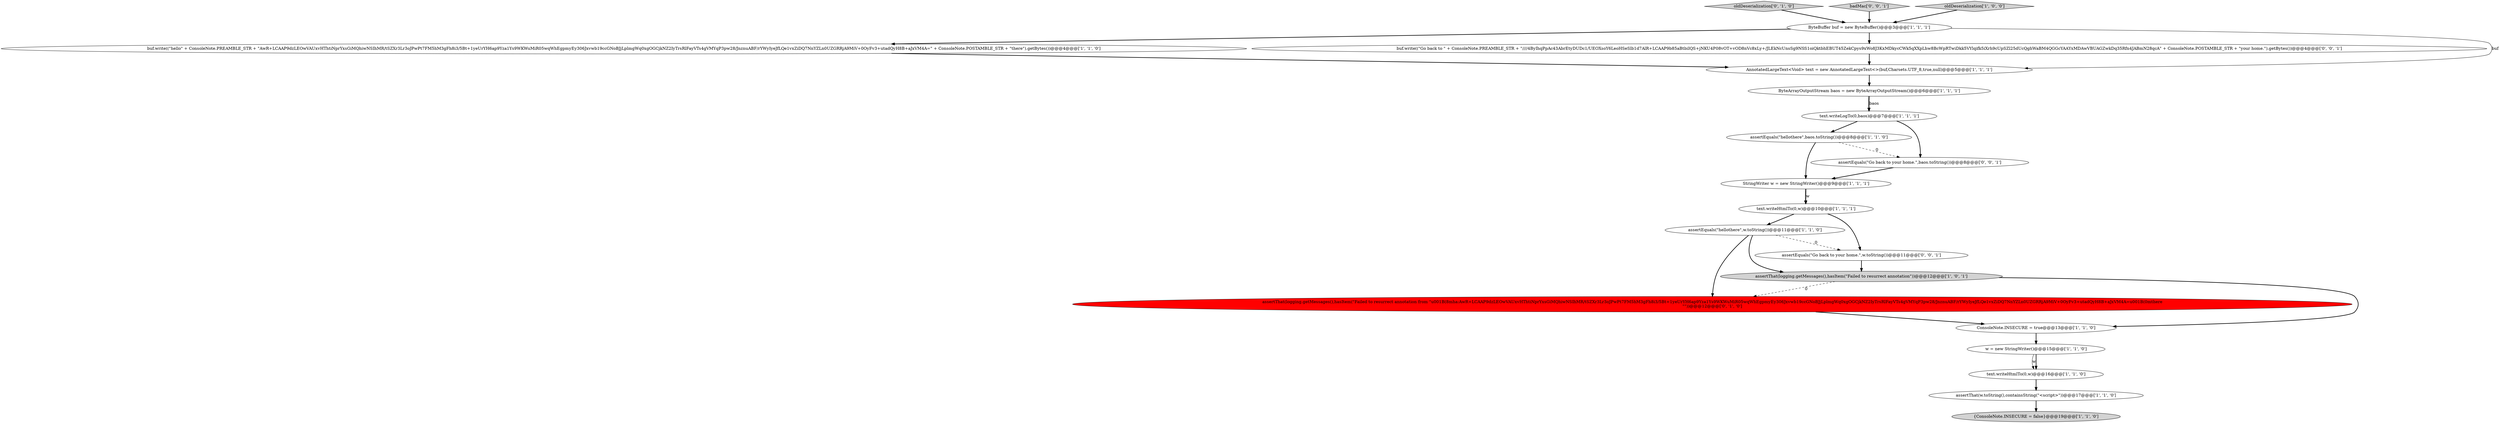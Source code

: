 digraph {
17 [style = filled, label = "assertThat(logging.getMessages(),hasItem(\"Failed to resurrect annotation from \"\u001B(8mha:AwR+LCAAP9dzLEOwVAUxvHThtiNprYxsGiMQhiwNSIhMR/tSZXr3Lr3oJPwPt7FM5hM3gFh8i3/5Bt+1yeUrYH6ap9Yza1Ys9WKWuMiR05wqWhEgpmyEy306Jxvwb19ccGNoBJjLplmgWq0xgOGCjkNZ2IyTrsRlFayVTs4gVMYqP3pw28/JnznuABF/rYWyIyeJfLQe1vxZiDQ7NnYZLn0UZGRRjA9MiV+0OyFv3+utadQyH8B+aJxVM4A=\u001B(0mthere\n\"\"))@@@12@@@['0', '1', '0']", fillcolor = red, shape = ellipse image = "AAA1AAABBB2BBB"];
7 [style = filled, label = "buf.write((\"hello\" + ConsoleNote.PREAMBLE_STR + \"AwR+LCAAP9dzLEOwVAUxvHThtiNprYxsGiMQhiwNSIhMR/tSZXr3Lr3oJPwPt7FM5hM3gFh8i3/5Bt+1yeUrYH6ap9Yza1Ys9WKWuMiR05wqWhEgpmyEy306Jxvwb19ccGNoBJjLplmgWq0xgOGCjkNZ2IyTrsRlFayVTs4gVMYqP3pw28/JnznuABF/rYWyIyeJfLQe1vxZiDQ7NnYZLn0UZGRRjA9MiV+0OyFv3+utadQyH8B+aJxVM4A=\" + ConsoleNote.POSTAMBLE_STR + \"there\").getBytes())@@@4@@@['1', '1', '0']", fillcolor = white, shape = ellipse image = "AAA0AAABBB1BBB"];
19 [style = filled, label = "buf.write((\"Go back to \" + ConsoleNote.PREAMBLE_STR + \"////4ByIhqPpAc43AbrEtyDUDc1/UEOXsoY6LeoHSeSlb1d7AlR+LCAAP9b85aBtbiIQS+jNKU4P08vOT+vOD8nVc8xLy+/JLEkNcUnsSg9NSS1oiQktbhEBUT45ZekCpys9xWo8J3KxMDkycCWk5qXXpLhw8BcWpRTwiDkk5VYlqifk5iXrh9cUpSZl25dUcQghWaBM4QGGcYAAYxMDAwVBUAGZwkDq35Rfn4JABmN28qcA\" + ConsoleNote.POSTAMBLE_STR + \"your home.\").getBytes())@@@4@@@['0', '0', '1']", fillcolor = white, shape = ellipse image = "AAA0AAABBB3BBB"];
5 [style = filled, label = "assertEquals(\"hellothere\",baos.toString())@@@8@@@['1', '1', '0']", fillcolor = white, shape = ellipse image = "AAA0AAABBB1BBB"];
10 [style = filled, label = "{ConsoleNote.INSECURE = false}@@@19@@@['1', '1', '0']", fillcolor = lightgray, shape = ellipse image = "AAA0AAABBB1BBB"];
8 [style = filled, label = "assertEquals(\"hellothere\",w.toString())@@@11@@@['1', '1', '0']", fillcolor = white, shape = ellipse image = "AAA0AAABBB1BBB"];
16 [style = filled, label = "oldDeserialization['0', '1', '0']", fillcolor = lightgray, shape = diamond image = "AAA0AAABBB2BBB"];
9 [style = filled, label = "assertThat(logging.getMessages(),hasItem(\"Failed to resurrect annotation\"))@@@12@@@['1', '0', '1']", fillcolor = lightgray, shape = ellipse image = "AAA0AAABBB1BBB"];
0 [style = filled, label = "assertThat(w.toString(),containsString(\"<script>\"))@@@17@@@['1', '1', '0']", fillcolor = white, shape = ellipse image = "AAA0AAABBB1BBB"];
13 [style = filled, label = "ConsoleNote.INSECURE = true@@@13@@@['1', '1', '0']", fillcolor = white, shape = ellipse image = "AAA0AAABBB1BBB"];
20 [style = filled, label = "badMac['0', '0', '1']", fillcolor = lightgray, shape = diamond image = "AAA0AAABBB3BBB"];
18 [style = filled, label = "assertEquals(\"Go back to your home.\",w.toString())@@@11@@@['0', '0', '1']", fillcolor = white, shape = ellipse image = "AAA0AAABBB3BBB"];
1 [style = filled, label = "ByteArrayOutputStream baos = new ByteArrayOutputStream()@@@6@@@['1', '1', '1']", fillcolor = white, shape = ellipse image = "AAA0AAABBB1BBB"];
15 [style = filled, label = "AnnotatedLargeText<Void> text = new AnnotatedLargeText<>(buf,Charsets.UTF_8,true,null)@@@5@@@['1', '1', '1']", fillcolor = white, shape = ellipse image = "AAA0AAABBB1BBB"];
11 [style = filled, label = "text.writeLogTo(0,baos)@@@7@@@['1', '1', '1']", fillcolor = white, shape = ellipse image = "AAA0AAABBB1BBB"];
21 [style = filled, label = "assertEquals(\"Go back to your home.\",baos.toString())@@@8@@@['0', '0', '1']", fillcolor = white, shape = ellipse image = "AAA0AAABBB3BBB"];
6 [style = filled, label = "w = new StringWriter()@@@15@@@['1', '1', '0']", fillcolor = white, shape = ellipse image = "AAA0AAABBB1BBB"];
12 [style = filled, label = "StringWriter w = new StringWriter()@@@9@@@['1', '1', '1']", fillcolor = white, shape = ellipse image = "AAA0AAABBB1BBB"];
3 [style = filled, label = "oldDeserialization['1', '0', '0']", fillcolor = lightgray, shape = diamond image = "AAA0AAABBB1BBB"];
4 [style = filled, label = "ByteBuffer buf = new ByteBuffer()@@@3@@@['1', '1', '1']", fillcolor = white, shape = ellipse image = "AAA0AAABBB1BBB"];
2 [style = filled, label = "text.writeHtmlTo(0,w)@@@10@@@['1', '1', '1']", fillcolor = white, shape = ellipse image = "AAA0AAABBB1BBB"];
14 [style = filled, label = "text.writeHtmlTo(0,w)@@@16@@@['1', '1', '0']", fillcolor = white, shape = ellipse image = "AAA0AAABBB1BBB"];
11->21 [style = bold, label=""];
4->19 [style = bold, label=""];
2->18 [style = bold, label=""];
6->14 [style = solid, label="w"];
3->4 [style = bold, label=""];
4->15 [style = solid, label="buf"];
4->7 [style = bold, label=""];
1->11 [style = bold, label=""];
20->4 [style = bold, label=""];
21->12 [style = bold, label=""];
6->14 [style = bold, label=""];
8->17 [style = bold, label=""];
1->11 [style = solid, label="baos"];
11->5 [style = bold, label=""];
12->2 [style = bold, label=""];
0->10 [style = bold, label=""];
14->0 [style = bold, label=""];
5->12 [style = bold, label=""];
9->17 [style = dashed, label="0"];
8->9 [style = bold, label=""];
18->9 [style = bold, label=""];
5->21 [style = dashed, label="0"];
7->15 [style = bold, label=""];
8->18 [style = dashed, label="0"];
17->13 [style = bold, label=""];
13->6 [style = bold, label=""];
16->4 [style = bold, label=""];
19->15 [style = bold, label=""];
12->2 [style = solid, label="w"];
2->8 [style = bold, label=""];
9->13 [style = bold, label=""];
15->1 [style = bold, label=""];
}
